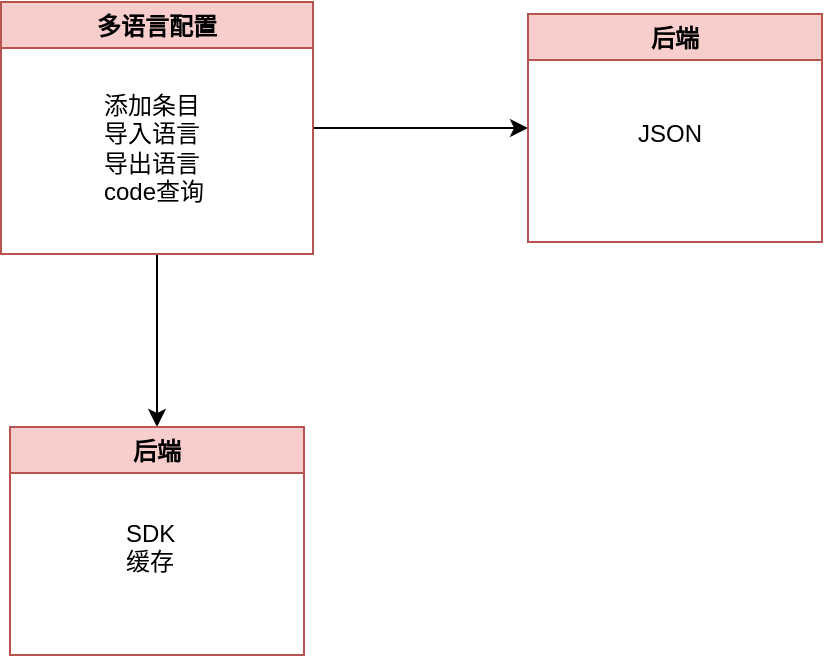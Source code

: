 <mxfile version="12.2.4" pages="1"><diagram id="WgZJNHwG_q8yWVTsjjaB" name="第 1 页"><mxGraphModel dx="1280" dy="592" grid="0" gridSize="10" guides="1" tooltips="1" connect="1" arrows="1" fold="1" page="1" pageScale="1" pageWidth="827" pageHeight="1169" background="none" math="0" shadow="0"><root><mxCell id="0"/><mxCell id="1" parent="0"/><mxCell id="144" style="edgeStyle=orthogonalEdgeStyle;rounded=0;orthogonalLoop=1;jettySize=auto;html=1;entryX=0;entryY=0.5;entryDx=0;entryDy=0;" parent="1" source="106" target="142" edge="1"><mxGeometry relative="1" as="geometry"/></mxCell><mxCell id="145" style="edgeStyle=orthogonalEdgeStyle;rounded=0;orthogonalLoop=1;jettySize=auto;html=1;entryX=0.5;entryY=0;entryDx=0;entryDy=0;" parent="1" source="106" target="140" edge="1"><mxGeometry relative="1" as="geometry"/></mxCell><mxCell id="106" value="多语言配置" style="swimlane;startSize=23;fillColor=#f8cecc;strokeColor=#b85450;" parent="1" vertex="1"><mxGeometry x="113.5" y="49" width="156" height="126" as="geometry"><mxRectangle x="760" y="430" width="100" height="23" as="alternateBounds"/></mxGeometry></mxCell><mxCell id="136" value="添加条目&lt;br&gt;导入语言&lt;br&gt;导出语言&lt;br&gt;code查询" style="text;html=1;resizable=0;points=[];autosize=1;align=left;verticalAlign=top;spacingTop=-4;" parent="106" vertex="1"><mxGeometry x="49" y="42" width="60" height="56" as="geometry"/></mxCell><mxCell id="140" value="后端" style="swimlane;startSize=23;fillColor=#f8cecc;strokeColor=#b85450;" parent="1" vertex="1"><mxGeometry x="118" y="261.5" width="147" height="114" as="geometry"><mxRectangle x="760" y="430" width="100" height="23" as="alternateBounds"/></mxGeometry></mxCell><mxCell id="141" value="SDK&lt;br&gt;缓存" style="text;html=1;resizable=0;points=[];autosize=1;align=left;verticalAlign=top;spacingTop=-4;" parent="140" vertex="1"><mxGeometry x="56" y="43" width="35" height="28" as="geometry"/></mxCell><mxCell id="142" value="后端" style="swimlane;startSize=23;fillColor=#f8cecc;strokeColor=#b85450;" parent="1" vertex="1"><mxGeometry x="377" y="55" width="147" height="114" as="geometry"><mxRectangle x="760" y="430" width="100" height="23" as="alternateBounds"/></mxGeometry></mxCell><mxCell id="143" value="JSON" style="text;html=1;resizable=0;points=[];autosize=1;align=left;verticalAlign=top;spacingTop=-4;" parent="142" vertex="1"><mxGeometry x="52.5" y="50" width="42" height="14" as="geometry"/></mxCell></root></mxGraphModel></diagram></mxfile>
